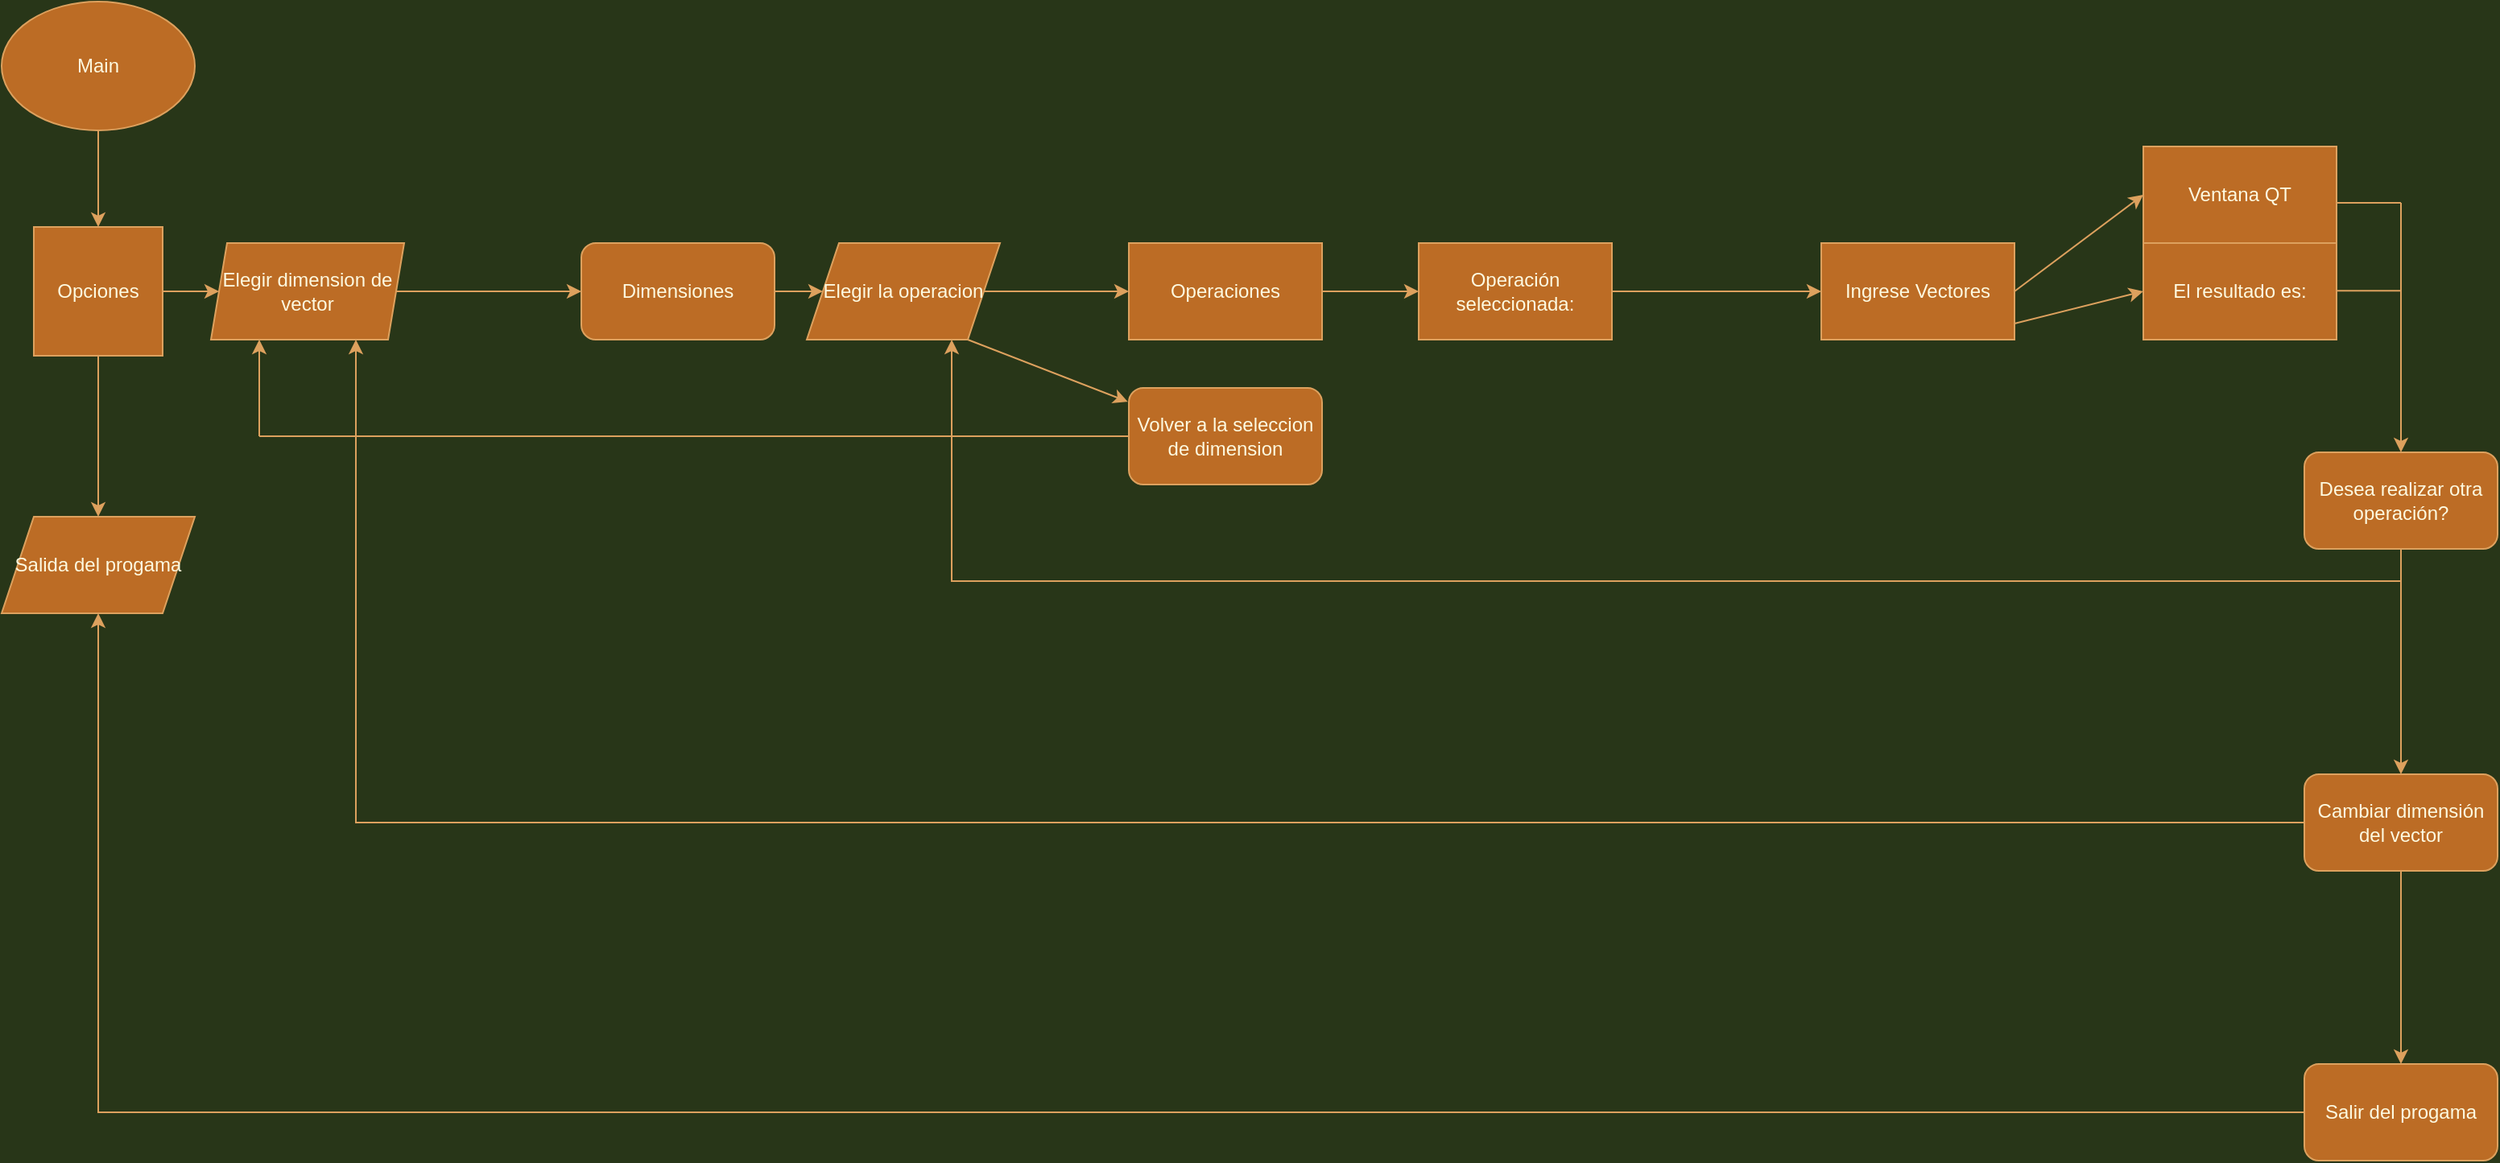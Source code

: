 <mxfile version="20.5.3" type="embed" pages="2"><diagram id="z46qVbTqmk4FGrl7Hj8W" name="Página-1"><mxGraphModel dx="989" dy="924" grid="0" gridSize="10" guides="1" tooltips="1" connect="1" arrows="1" fold="1" page="1" pageScale="1" pageWidth="1920" pageHeight="1200" background="#283618" math="0" shadow="0"><root><mxCell id="0"/><mxCell id="1" parent="0"/><mxCell id="XNPdj5AVDO4fs1qgY6Q1-5" style="edgeStyle=orthogonalEdgeStyle;rounded=0;orthogonalLoop=1;jettySize=auto;html=1;entryX=0.5;entryY=0;entryDx=0;entryDy=0;labelBackgroundColor=#283618;strokeColor=#DDA15E;fontColor=#FEFAE0;" parent="1" source="XNPdj5AVDO4fs1qgY6Q1-1" target="XNPdj5AVDO4fs1qgY6Q1-2" edge="1"><mxGeometry relative="1" as="geometry"/></mxCell><mxCell id="XNPdj5AVDO4fs1qgY6Q1-1" value="Main" style="ellipse;whiteSpace=wrap;html=1;fillColor=#BC6C25;strokeColor=#DDA15E;fontColor=#FEFAE0;" parent="1" vertex="1"><mxGeometry y="80" width="120" height="80" as="geometry"/></mxCell><mxCell id="XNPdj5AVDO4fs1qgY6Q1-4" style="edgeStyle=orthogonalEdgeStyle;rounded=0;orthogonalLoop=1;jettySize=auto;html=1;entryX=0.5;entryY=0;entryDx=0;entryDy=0;labelBackgroundColor=#283618;strokeColor=#DDA15E;fontColor=#FEFAE0;" parent="1" source="XNPdj5AVDO4fs1qgY6Q1-2" target="XNPdj5AVDO4fs1qgY6Q1-3" edge="1"><mxGeometry relative="1" as="geometry"/></mxCell><mxCell id="XNPdj5AVDO4fs1qgY6Q1-9" value="" style="edgeStyle=orthogonalEdgeStyle;rounded=0;orthogonalLoop=1;jettySize=auto;html=1;labelBackgroundColor=#283618;strokeColor=#DDA15E;fontColor=#FEFAE0;" parent="1" source="XNPdj5AVDO4fs1qgY6Q1-2" target="XNPdj5AVDO4fs1qgY6Q1-6" edge="1"><mxGeometry relative="1" as="geometry"/></mxCell><mxCell id="XNPdj5AVDO4fs1qgY6Q1-2" value="Opciones" style="whiteSpace=wrap;html=1;aspect=fixed;fillColor=#BC6C25;strokeColor=#DDA15E;fontColor=#FEFAE0;" parent="1" vertex="1"><mxGeometry x="20" y="220" width="80" height="80" as="geometry"/></mxCell><mxCell id="XNPdj5AVDO4fs1qgY6Q1-3" value="Salida del progama" style="shape=parallelogram;perimeter=parallelogramPerimeter;whiteSpace=wrap;html=1;fixedSize=1;fillColor=#BC6C25;strokeColor=#DDA15E;fontColor=#FEFAE0;" parent="1" vertex="1"><mxGeometry y="400" width="120" height="60" as="geometry"/></mxCell><mxCell id="Rw4lsyih06ZQLFFALscU-10" style="edgeStyle=orthogonalEdgeStyle;rounded=0;orthogonalLoop=1;jettySize=auto;html=1;entryX=0;entryY=0.5;entryDx=0;entryDy=0;labelBackgroundColor=#283618;strokeColor=#DDA15E;fontColor=#FEFAE0;" parent="1" source="XNPdj5AVDO4fs1qgY6Q1-6" target="Rw4lsyih06ZQLFFALscU-1" edge="1"><mxGeometry relative="1" as="geometry"/></mxCell><mxCell id="XNPdj5AVDO4fs1qgY6Q1-6" value="Elegir dimension de vector" style="shape=parallelogram;perimeter=parallelogramPerimeter;whiteSpace=wrap;html=1;fixedSize=1;size=10;fillColor=#BC6C25;strokeColor=#DDA15E;fontColor=#FEFAE0;" parent="1" vertex="1"><mxGeometry x="130" y="230" width="120" height="60" as="geometry"/></mxCell><mxCell id="Rw4lsyih06ZQLFFALscU-13" style="edgeStyle=orthogonalEdgeStyle;rounded=0;orthogonalLoop=1;jettySize=auto;html=1;entryX=0;entryY=0.5;entryDx=0;entryDy=0;labelBackgroundColor=#283618;strokeColor=#DDA15E;fontColor=#FEFAE0;" parent="1" source="XNPdj5AVDO4fs1qgY6Q1-19" target="Rw4lsyih06ZQLFFALscU-12" edge="1"><mxGeometry relative="1" as="geometry"/></mxCell><mxCell id="XNPdj5AVDO4fs1qgY6Q1-19" value="Elegir la operacion" style="shape=parallelogram;perimeter=parallelogramPerimeter;whiteSpace=wrap;html=1;fixedSize=1;fillColor=#BC6C25;strokeColor=#DDA15E;fontColor=#FEFAE0;" parent="1" vertex="1"><mxGeometry x="500" y="230" width="120" height="60" as="geometry"/></mxCell><mxCell id="Rw4lsyih06ZQLFFALscU-30" style="edgeStyle=orthogonalEdgeStyle;rounded=0;orthogonalLoop=1;jettySize=auto;html=1;fontSize=12;labelBackgroundColor=#283618;strokeColor=#DDA15E;fontColor=#FEFAE0;" parent="1" source="jjmZjCHJbBwbndmwfa4u-1" edge="1"><mxGeometry relative="1" as="geometry"><mxPoint x="1130" y="260" as="targetPoint"/></mxGeometry></mxCell><mxCell id="jjmZjCHJbBwbndmwfa4u-1" value="Operación seleccionada:" style="shape=parallelogram;perimeter=parallelogramPerimeter;whiteSpace=wrap;html=1;fixedSize=1;size=-10;fillColor=#BC6C25;strokeColor=#DDA15E;fontColor=#FEFAE0;" parent="1" vertex="1"><mxGeometry x="880" y="230" width="120" height="60" as="geometry"/></mxCell><mxCell id="jjmZjCHJbBwbndmwfa4u-26" value="El resultado es:" style="rounded=0;whiteSpace=wrap;html=1;fillColor=#BC6C25;strokeColor=#DDA15E;fontColor=#FEFAE0;" parent="1" vertex="1"><mxGeometry x="1330" y="230" width="120" height="60" as="geometry"/></mxCell><mxCell id="jjmZjCHJbBwbndmwfa4u-35" style="edgeStyle=orthogonalEdgeStyle;rounded=0;orthogonalLoop=1;jettySize=auto;html=1;exitX=0.5;exitY=1;exitDx=0;exitDy=0;entryX=0.75;entryY=1;entryDx=0;entryDy=0;labelBackgroundColor=#283618;strokeColor=#DDA15E;fontColor=#FEFAE0;" parent="1" source="jjmZjCHJbBwbndmwfa4u-32" target="XNPdj5AVDO4fs1qgY6Q1-19" edge="1"><mxGeometry relative="1" as="geometry"/></mxCell><mxCell id="jjmZjCHJbBwbndmwfa4u-42" style="edgeStyle=orthogonalEdgeStyle;rounded=0;orthogonalLoop=1;jettySize=auto;html=1;entryX=0.5;entryY=0;entryDx=0;entryDy=0;labelBackgroundColor=#283618;strokeColor=#DDA15E;fontColor=#FEFAE0;" parent="1" source="jjmZjCHJbBwbndmwfa4u-32" target="jjmZjCHJbBwbndmwfa4u-36" edge="1"><mxGeometry relative="1" as="geometry"><mxPoint x="1550" y="540" as="targetPoint"/></mxGeometry></mxCell><mxCell id="jjmZjCHJbBwbndmwfa4u-32" value="Desea realizar otra operación?&lt;br&gt;" style="rounded=1;whiteSpace=wrap;html=1;fillColor=#BC6C25;strokeColor=#DDA15E;fontColor=#FEFAE0;" parent="1" vertex="1"><mxGeometry x="1430" y="360" width="120" height="60" as="geometry"/></mxCell><mxCell id="jjmZjCHJbBwbndmwfa4u-39" style="edgeStyle=orthogonalEdgeStyle;rounded=0;orthogonalLoop=1;jettySize=auto;html=1;entryX=0.75;entryY=1;entryDx=0;entryDy=0;labelBackgroundColor=#283618;strokeColor=#DDA15E;fontColor=#FEFAE0;" parent="1" source="jjmZjCHJbBwbndmwfa4u-36" target="XNPdj5AVDO4fs1qgY6Q1-6" edge="1"><mxGeometry relative="1" as="geometry"/></mxCell><mxCell id="jjmZjCHJbBwbndmwfa4u-46" style="edgeStyle=orthogonalEdgeStyle;rounded=0;orthogonalLoop=1;jettySize=auto;html=1;entryX=0.5;entryY=0;entryDx=0;entryDy=0;labelBackgroundColor=#283618;strokeColor=#DDA15E;fontColor=#FEFAE0;" parent="1" source="jjmZjCHJbBwbndmwfa4u-36" target="jjmZjCHJbBwbndmwfa4u-43" edge="1"><mxGeometry relative="1" as="geometry"/></mxCell><mxCell id="jjmZjCHJbBwbndmwfa4u-36" value="Cambiar dimensión del vector" style="rounded=1;whiteSpace=wrap;html=1;fillColor=#BC6C25;strokeColor=#DDA15E;fontColor=#FEFAE0;" parent="1" vertex="1"><mxGeometry x="1430" y="560" width="120" height="60" as="geometry"/></mxCell><mxCell id="jjmZjCHJbBwbndmwfa4u-45" style="edgeStyle=orthogonalEdgeStyle;rounded=0;orthogonalLoop=1;jettySize=auto;html=1;entryX=0.5;entryY=1;entryDx=0;entryDy=0;labelBackgroundColor=#283618;strokeColor=#DDA15E;fontColor=#FEFAE0;" parent="1" source="jjmZjCHJbBwbndmwfa4u-43" target="XNPdj5AVDO4fs1qgY6Q1-3" edge="1"><mxGeometry relative="1" as="geometry"/></mxCell><mxCell id="jjmZjCHJbBwbndmwfa4u-43" value="Salir del progama" style="rounded=1;whiteSpace=wrap;html=1;fillColor=#BC6C25;strokeColor=#DDA15E;fontColor=#FEFAE0;" parent="1" vertex="1"><mxGeometry x="1430" y="740" width="120" height="60" as="geometry"/></mxCell><mxCell id="uYDgcr0yuh9KbJuSc6gr-21" value="Ventana QT" style="rounded=0;whiteSpace=wrap;html=1;fillColor=#BC6C25;strokeColor=#DDA15E;fontColor=#FEFAE0;" parent="1" vertex="1"><mxGeometry x="1330" y="170" width="120" height="60" as="geometry"/></mxCell><mxCell id="uYDgcr0yuh9KbJuSc6gr-43" value="" style="endArrow=none;html=1;rounded=0;labelBackgroundColor=#283618;strokeColor=#DDA15E;fontColor=#FEFAE0;" parent="1" edge="1"><mxGeometry width="50" height="50" relative="1" as="geometry"><mxPoint x="1450" y="205" as="sourcePoint"/><mxPoint x="1490" y="205" as="targetPoint"/></mxGeometry></mxCell><mxCell id="uYDgcr0yuh9KbJuSc6gr-44" value="" style="endArrow=none;html=1;rounded=0;labelBackgroundColor=#283618;strokeColor=#DDA15E;fontColor=#FEFAE0;" parent="1" edge="1"><mxGeometry width="50" height="50" relative="1" as="geometry"><mxPoint x="1450" y="259.57" as="sourcePoint"/><mxPoint x="1490" y="259.57" as="targetPoint"/></mxGeometry></mxCell><mxCell id="uYDgcr0yuh9KbJuSc6gr-45" value="" style="endArrow=classic;html=1;rounded=0;entryX=0.5;entryY=0;entryDx=0;entryDy=0;labelBackgroundColor=#283618;strokeColor=#DDA15E;fontColor=#FEFAE0;" parent="1" target="jjmZjCHJbBwbndmwfa4u-32" edge="1"><mxGeometry width="50" height="50" relative="1" as="geometry"><mxPoint x="1490" y="205" as="sourcePoint"/><mxPoint x="1540" y="155" as="targetPoint"/></mxGeometry></mxCell><mxCell id="Rw4lsyih06ZQLFFALscU-11" style="edgeStyle=orthogonalEdgeStyle;rounded=0;orthogonalLoop=1;jettySize=auto;html=1;entryX=0;entryY=0.5;entryDx=0;entryDy=0;labelBackgroundColor=#283618;strokeColor=#DDA15E;fontColor=#FEFAE0;" parent="1" source="Rw4lsyih06ZQLFFALscU-1" target="XNPdj5AVDO4fs1qgY6Q1-19" edge="1"><mxGeometry relative="1" as="geometry"/></mxCell><mxCell id="Rw4lsyih06ZQLFFALscU-1" value="Dimensiones" style="rounded=1;whiteSpace=wrap;html=1;fillColor=#BC6C25;strokeColor=#DDA15E;fontColor=#FEFAE0;" parent="1" vertex="1"><mxGeometry x="360" y="230" width="120" height="60" as="geometry"/></mxCell><mxCell id="Rw4lsyih06ZQLFFALscU-27" style="edgeStyle=orthogonalEdgeStyle;rounded=0;orthogonalLoop=1;jettySize=auto;html=1;entryX=0;entryY=0.5;entryDx=0;entryDy=0;fontSize=12;labelBackgroundColor=#283618;strokeColor=#DDA15E;fontColor=#FEFAE0;" parent="1" source="Rw4lsyih06ZQLFFALscU-12" target="jjmZjCHJbBwbndmwfa4u-1" edge="1"><mxGeometry relative="1" as="geometry"/></mxCell><mxCell id="Rw4lsyih06ZQLFFALscU-12" value="Operaciones" style="rounded=0;whiteSpace=wrap;html=1;fillColor=#BC6C25;strokeColor=#DDA15E;fontColor=#FEFAE0;" parent="1" vertex="1"><mxGeometry x="700" y="230" width="120" height="60" as="geometry"/></mxCell><mxCell id="Rw4lsyih06ZQLFFALscU-15" value="&lt;font style=&quot;font-size: 12px;&quot;&gt;Volver a la seleccion de dimension&lt;/font&gt;" style="rounded=1;whiteSpace=wrap;html=1;fontSize=6;fillColor=#BC6C25;strokeColor=#DDA15E;fontColor=#FEFAE0;" parent="1" vertex="1"><mxGeometry x="700" y="320" width="120" height="60" as="geometry"/></mxCell><mxCell id="Rw4lsyih06ZQLFFALscU-18" value="" style="endArrow=none;html=1;rounded=0;fontSize=12;labelBackgroundColor=#283618;strokeColor=#DDA15E;fontColor=#FEFAE0;" parent="1" edge="1"><mxGeometry width="50" height="50" relative="1" as="geometry"><mxPoint x="160" y="350" as="sourcePoint"/><mxPoint x="700" y="350" as="targetPoint"/></mxGeometry></mxCell><mxCell id="Rw4lsyih06ZQLFFALscU-19" value="" style="endArrow=classic;html=1;rounded=0;fontSize=12;entryX=0.25;entryY=1;entryDx=0;entryDy=0;labelBackgroundColor=#283618;strokeColor=#DDA15E;fontColor=#FEFAE0;" parent="1" target="XNPdj5AVDO4fs1qgY6Q1-6" edge="1"><mxGeometry width="50" height="50" relative="1" as="geometry"><mxPoint x="160" y="350" as="sourcePoint"/><mxPoint x="210" y="300" as="targetPoint"/></mxGeometry></mxCell><mxCell id="Rw4lsyih06ZQLFFALscU-31" value="Ingrese Vectores" style="rounded=0;whiteSpace=wrap;html=1;fontSize=12;fillColor=#BC6C25;strokeColor=#DDA15E;fontColor=#FEFAE0;" parent="1" vertex="1"><mxGeometry x="1130" y="230" width="120" height="60" as="geometry"/></mxCell><mxCell id="Rw4lsyih06ZQLFFALscU-33" value="" style="endArrow=classic;html=1;rounded=0;fontSize=12;entryX=-0.005;entryY=0.143;entryDx=0;entryDy=0;entryPerimeter=0;labelBackgroundColor=#283618;strokeColor=#DDA15E;fontColor=#FEFAE0;" parent="1" target="Rw4lsyih06ZQLFFALscU-15" edge="1"><mxGeometry width="50" height="50" relative="1" as="geometry"><mxPoint x="600" y="290" as="sourcePoint"/><mxPoint x="650" y="240" as="targetPoint"/></mxGeometry></mxCell><mxCell id="Rw4lsyih06ZQLFFALscU-34" value="" style="endArrow=classic;html=1;rounded=0;fontSize=12;entryX=0;entryY=0.5;entryDx=0;entryDy=0;labelBackgroundColor=#283618;strokeColor=#DDA15E;fontColor=#FEFAE0;" parent="1" target="uYDgcr0yuh9KbJuSc6gr-21" edge="1"><mxGeometry width="50" height="50" relative="1" as="geometry"><mxPoint x="1250" y="260" as="sourcePoint"/><mxPoint x="1300" y="210" as="targetPoint"/></mxGeometry></mxCell><mxCell id="Rw4lsyih06ZQLFFALscU-35" value="" style="endArrow=classic;html=1;rounded=0;fontSize=12;entryX=0;entryY=0.5;entryDx=0;entryDy=0;labelBackgroundColor=#283618;strokeColor=#DDA15E;fontColor=#FEFAE0;" parent="1" target="jjmZjCHJbBwbndmwfa4u-26" edge="1"><mxGeometry width="50" height="50" relative="1" as="geometry"><mxPoint x="1250" y="280" as="sourcePoint"/><mxPoint x="1300" y="230" as="targetPoint"/></mxGeometry></mxCell></root></mxGraphModel></diagram><diagram id="Yqy6F1DsBveIvbg6Eojh" name="Página-2"><mxGraphModel dx="1038" dy="585" grid="1" gridSize="10" guides="1" tooltips="1" connect="1" arrows="1" fold="1" page="1" pageScale="1" pageWidth="827" pageHeight="1169" math="0" shadow="0"><root><mxCell id="0"/><mxCell id="1" parent="0"/></root></mxGraphModel></diagram></mxfile>